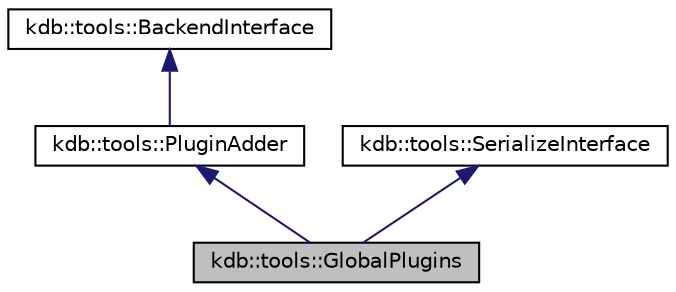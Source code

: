digraph "kdb::tools::GlobalPlugins"
{
  edge [fontname="Helvetica",fontsize="10",labelfontname="Helvetica",labelfontsize="10"];
  node [fontname="Helvetica",fontsize="10",shape=record];
  Node0 [label="kdb::tools::GlobalPlugins",height=0.2,width=0.4,color="black", fillcolor="grey75", style="filled", fontcolor="black"];
  Node1 -> Node0 [dir="back",color="midnightblue",fontsize="10",style="solid"];
  Node1 [label="kdb::tools::PluginAdder",height=0.2,width=0.4,color="black", fillcolor="white", style="filled",URL="$classkdb_1_1tools_1_1PluginAdder.html",tooltip="Adds plugins in a generic map. "];
  Node2 -> Node1 [dir="back",color="midnightblue",fontsize="10",style="solid"];
  Node2 [label="kdb::tools::BackendInterface",height=0.2,width=0.4,color="black", fillcolor="white", style="filled",URL="$classkdb_1_1tools_1_1BackendInterface.html",tooltip="Minimal interface to add plugins. "];
  Node3 -> Node0 [dir="back",color="midnightblue",fontsize="10",style="solid"];
  Node3 [label="kdb::tools::SerializeInterface",height=0.2,width=0.4,color="black", fillcolor="white", style="filled",URL="$classkdb_1_1tools_1_1SerializeInterface.html",tooltip="Interface to serialize a backend. "];
}
